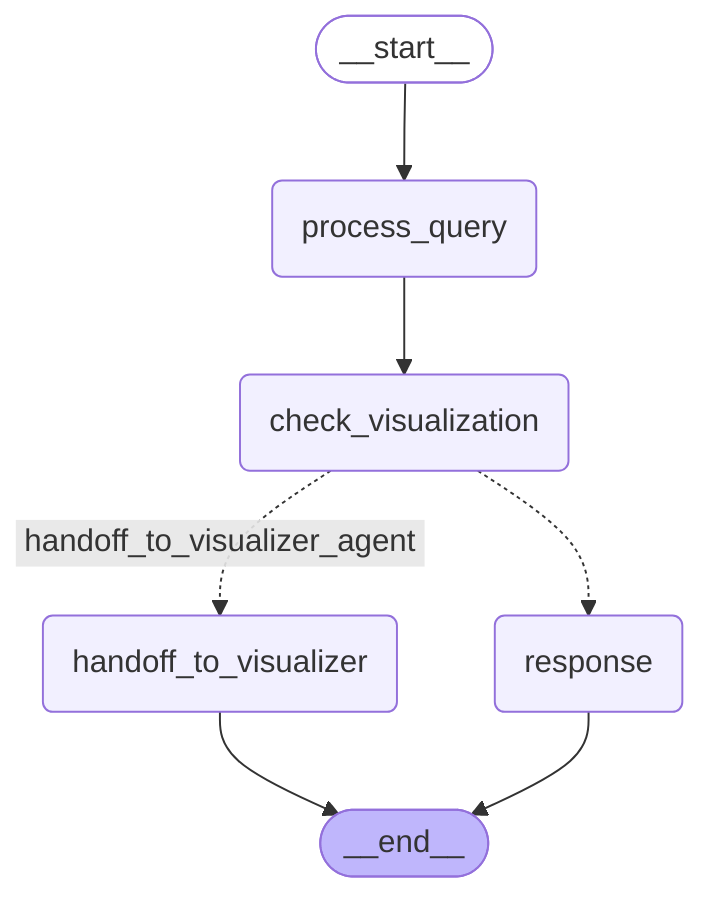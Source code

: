 ---
config:
  flowchart:
    curve: basis
---
graph TD;
	__start__([<p>__start__</p>]):::first
	process_query(process_query)
	check_visualization(check_visualization)
	handoff_to_visualizer(handoff_to_visualizer)
	response(response)
	__end__([<p>__end__</p>]):::last
	__start__ --> process_query;
	check_visualization -. &nbsp;handoff_to_visualizer_agent&nbsp; .-> handoff_to_visualizer;
	check_visualization -.-> response;
	process_query --> check_visualization;
	handoff_to_visualizer --> __end__;
	response --> __end__;
	classDef default fill:#f2f0ff,line-height:1.2
	classDef first fill-opacity:0
	classDef last fill:#bfb6fc